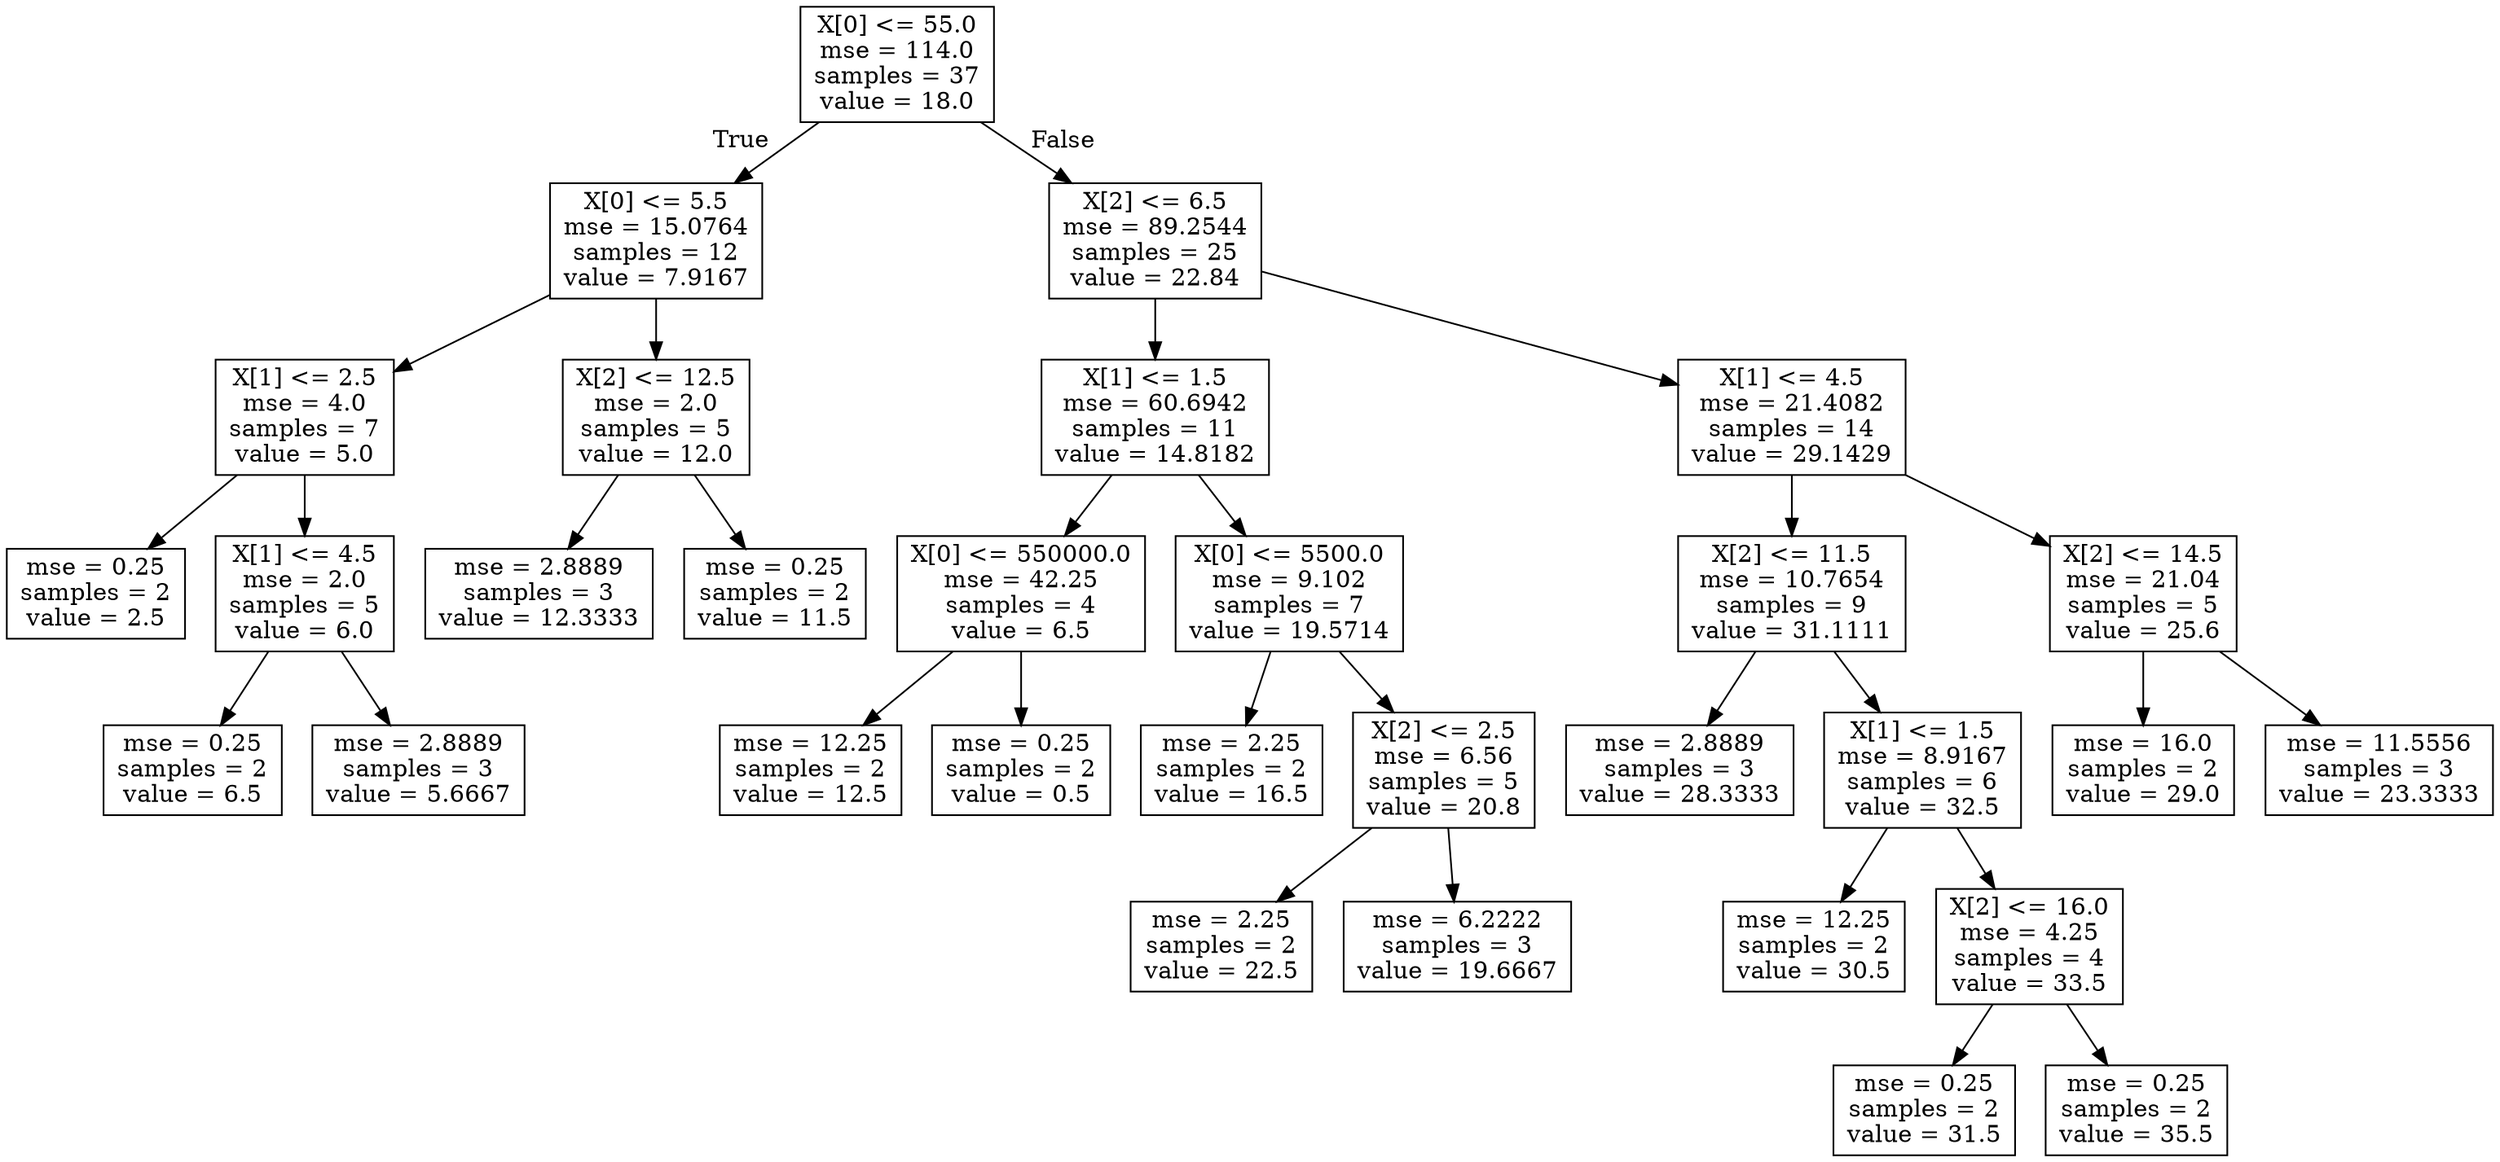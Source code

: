 digraph Tree {
node [shape=box] ;
0 [label="X[0] <= 55.0\nmse = 114.0\nsamples = 37\nvalue = 18.0"] ;
1 [label="X[0] <= 5.5\nmse = 15.0764\nsamples = 12\nvalue = 7.9167"] ;
0 -> 1 [labeldistance=2.5, labelangle=45, headlabel="True"] ;
2 [label="X[1] <= 2.5\nmse = 4.0\nsamples = 7\nvalue = 5.0"] ;
1 -> 2 ;
3 [label="mse = 0.25\nsamples = 2\nvalue = 2.5"] ;
2 -> 3 ;
4 [label="X[1] <= 4.5\nmse = 2.0\nsamples = 5\nvalue = 6.0"] ;
2 -> 4 ;
5 [label="mse = 0.25\nsamples = 2\nvalue = 6.5"] ;
4 -> 5 ;
6 [label="mse = 2.8889\nsamples = 3\nvalue = 5.6667"] ;
4 -> 6 ;
7 [label="X[2] <= 12.5\nmse = 2.0\nsamples = 5\nvalue = 12.0"] ;
1 -> 7 ;
8 [label="mse = 2.8889\nsamples = 3\nvalue = 12.3333"] ;
7 -> 8 ;
9 [label="mse = 0.25\nsamples = 2\nvalue = 11.5"] ;
7 -> 9 ;
10 [label="X[2] <= 6.5\nmse = 89.2544\nsamples = 25\nvalue = 22.84"] ;
0 -> 10 [labeldistance=2.5, labelangle=-45, headlabel="False"] ;
11 [label="X[1] <= 1.5\nmse = 60.6942\nsamples = 11\nvalue = 14.8182"] ;
10 -> 11 ;
12 [label="X[0] <= 550000.0\nmse = 42.25\nsamples = 4\nvalue = 6.5"] ;
11 -> 12 ;
13 [label="mse = 12.25\nsamples = 2\nvalue = 12.5"] ;
12 -> 13 ;
14 [label="mse = 0.25\nsamples = 2\nvalue = 0.5"] ;
12 -> 14 ;
15 [label="X[0] <= 5500.0\nmse = 9.102\nsamples = 7\nvalue = 19.5714"] ;
11 -> 15 ;
16 [label="mse = 2.25\nsamples = 2\nvalue = 16.5"] ;
15 -> 16 ;
17 [label="X[2] <= 2.5\nmse = 6.56\nsamples = 5\nvalue = 20.8"] ;
15 -> 17 ;
18 [label="mse = 2.25\nsamples = 2\nvalue = 22.5"] ;
17 -> 18 ;
19 [label="mse = 6.2222\nsamples = 3\nvalue = 19.6667"] ;
17 -> 19 ;
20 [label="X[1] <= 4.5\nmse = 21.4082\nsamples = 14\nvalue = 29.1429"] ;
10 -> 20 ;
21 [label="X[2] <= 11.5\nmse = 10.7654\nsamples = 9\nvalue = 31.1111"] ;
20 -> 21 ;
22 [label="mse = 2.8889\nsamples = 3\nvalue = 28.3333"] ;
21 -> 22 ;
23 [label="X[1] <= 1.5\nmse = 8.9167\nsamples = 6\nvalue = 32.5"] ;
21 -> 23 ;
24 [label="mse = 12.25\nsamples = 2\nvalue = 30.5"] ;
23 -> 24 ;
25 [label="X[2] <= 16.0\nmse = 4.25\nsamples = 4\nvalue = 33.5"] ;
23 -> 25 ;
26 [label="mse = 0.25\nsamples = 2\nvalue = 31.5"] ;
25 -> 26 ;
27 [label="mse = 0.25\nsamples = 2\nvalue = 35.5"] ;
25 -> 27 ;
28 [label="X[2] <= 14.5\nmse = 21.04\nsamples = 5\nvalue = 25.6"] ;
20 -> 28 ;
29 [label="mse = 16.0\nsamples = 2\nvalue = 29.0"] ;
28 -> 29 ;
30 [label="mse = 11.5556\nsamples = 3\nvalue = 23.3333"] ;
28 -> 30 ;
}